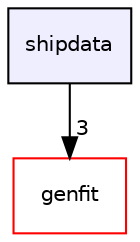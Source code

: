 digraph "shipdata" {
  compound=true
  node [ fontsize="10", fontname="Helvetica"];
  edge [ labelfontsize="10", labelfontname="Helvetica"];
  dir_d32c3015c3e8f785dc4289736c132c3d [shape=box, label="shipdata", style="filled", fillcolor="#eeeeff", pencolor="black", URL="dir_d32c3015c3e8f785dc4289736c132c3d.html"];
  dir_a1ebdee7ea4e629a53aa4045c16b947a [shape=box label="genfit" fillcolor="white" style="filled" color="red" URL="dir_a1ebdee7ea4e629a53aa4045c16b947a.html"];
  dir_d32c3015c3e8f785dc4289736c132c3d->dir_a1ebdee7ea4e629a53aa4045c16b947a [headlabel="3", labeldistance=1.5 headhref="dir_000012_000002.html"];
}
